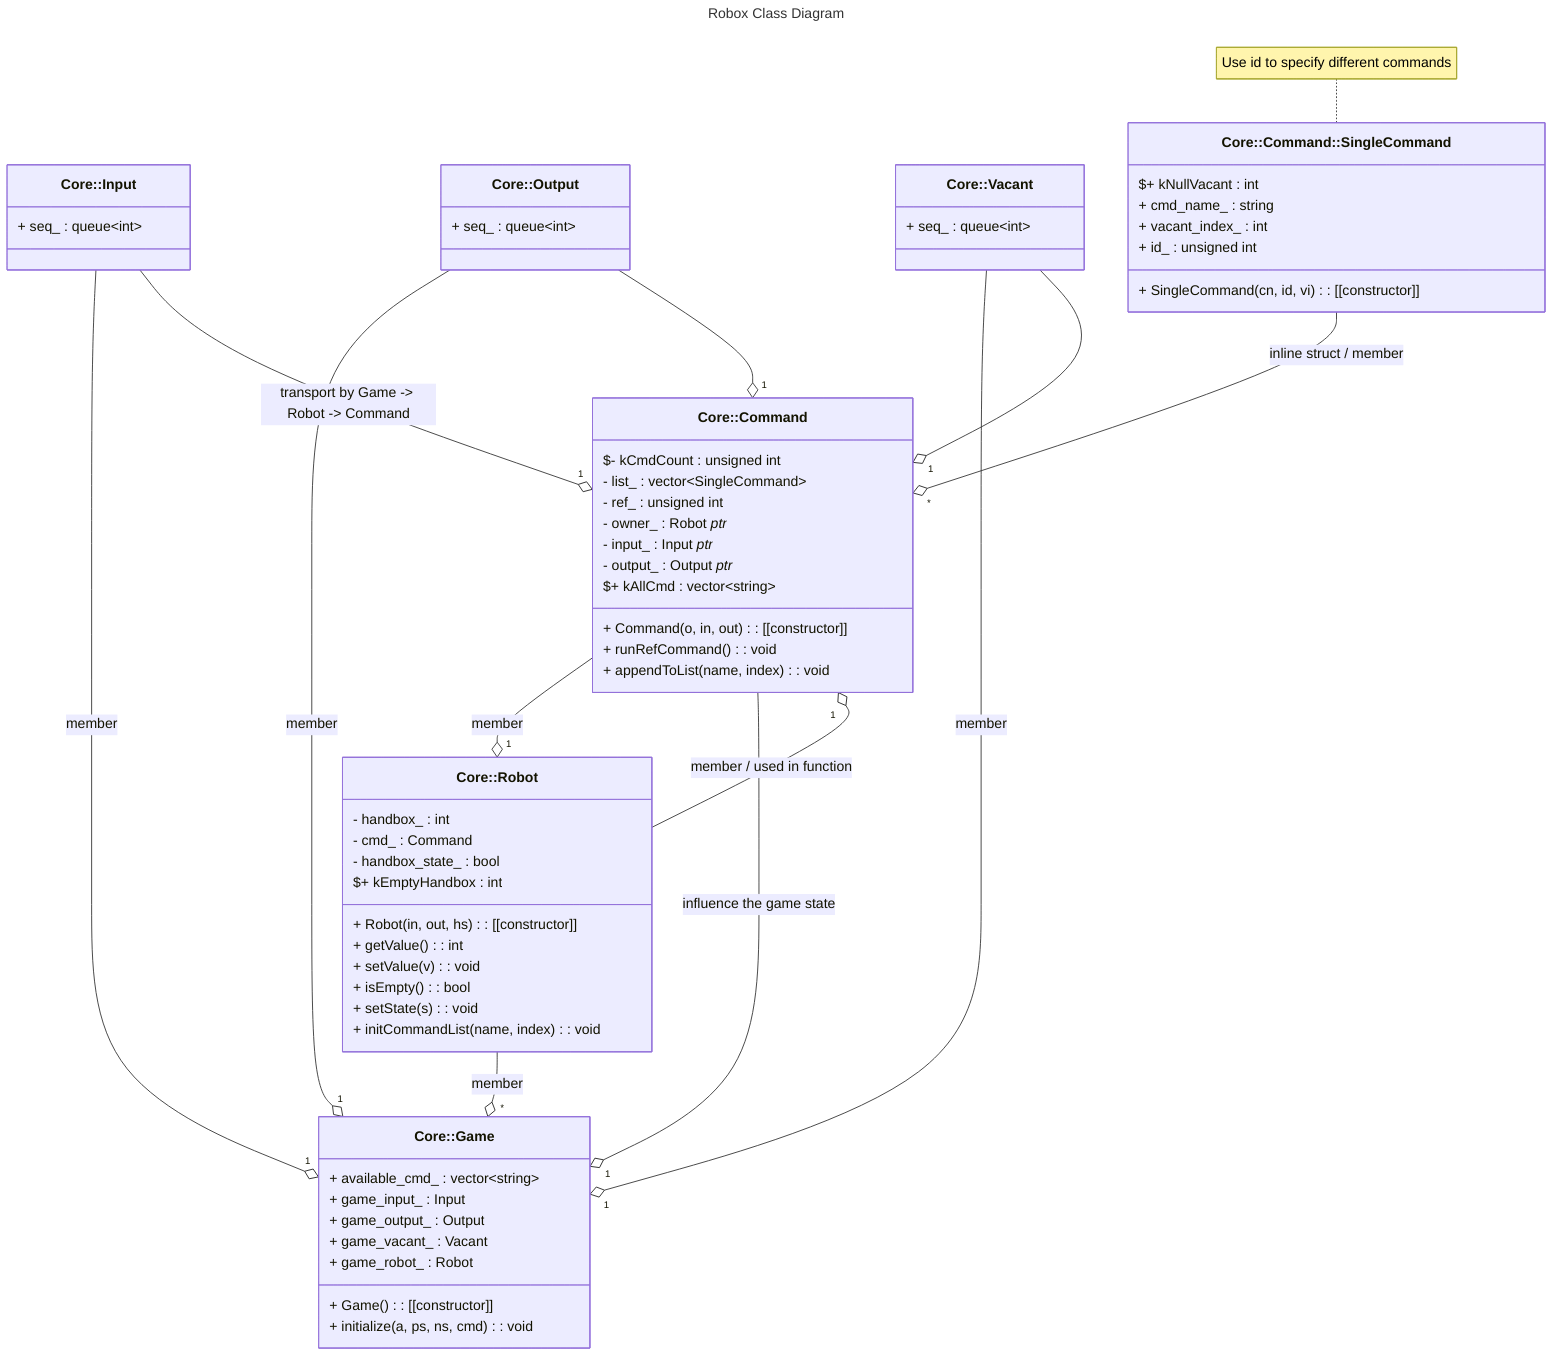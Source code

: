 ---
title: Robox Class Diagram
---

classDiagram
    class Input["Core::Input"] {
        + seq_ : queue~int~
    }
    class Output["Core::Output"] {
        + seq_ : queue~int~
    }
    class Vacant["Core::Vacant"] {
        + seq_ : queue~int~
    }
    class Robot["Core::Robot"] {
        - handbox_ : int
        - cmd_ : Command
        - handbox_state_ : bool
        $+ kEmptyHandbox : int
        + Robot(in, out, hs) : [[constructor]]
        + getValue() : int
        + setValue(v) : void
        + isEmpty() : bool
        + setState(s) : void
        + initCommandList(name, index) : void
    }
    class Command["Core::Command"] {
        $- kCmdCount : unsigned int
        - list_ : vector~SingleCommand~
        - ref_ : unsigned int
        - owner_ : Robot _ptr_
        - input_ : Input _ptr_
        - output_ : Output _ptr_
        $+ kAllCmd : vector~string~
        + Command(o, in, out) : [[constructor]]
        + runRefCommand() : void
        + appendToList(name, index) : void
    }
    class SingleCommand["Core::Command::SingleCommand"] {
        $+ kNullVacant : int
        + cmd_name_ : string
        + vacant_index_ : int
        + id_ : unsigned int
        + SingleCommand(cn, id, vi) : [[constructor]]
    }

    class Game["Core::Game"] {
        + available_cmd_ : vector~string~
        + game_input_ : Input
        + game_output_ : Output
        + game_vacant_ : Vacant
        + game_robot_ : Robot
        + Game() : [[constructor]]
        + initialize(a, ps, ns, cmd) : void
    }
    SingleCommand --o "*" Command : inline struct / member
    Command --o "1" Robot : member
    Robot --o "1" Command : member / used in function
    Robot --o "*" Game : member
    Input --o "1" Game : member
    Output --o "1" Game : member
    Vacant --o "1" Game : member
    Input --o "1" Command : transport by Game -> Robot -> Command
    Output --o "1" Command
    Vacant --o "1" Command
    Command --o "1" Game : influence the game state

    note for SingleCommand "Use id to specify different commands"